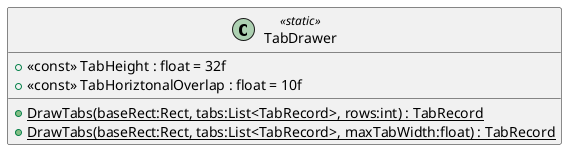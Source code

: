 @startuml
class TabDrawer <<static>> {
    + <<const>> TabHeight : float = 32f
    + <<const>> TabHoriztonalOverlap : float = 10f
    + {static} DrawTabs(baseRect:Rect, tabs:List<TabRecord>, rows:int) : TabRecord
    + {static} DrawTabs(baseRect:Rect, tabs:List<TabRecord>, maxTabWidth:float) : TabRecord
}
@enduml
